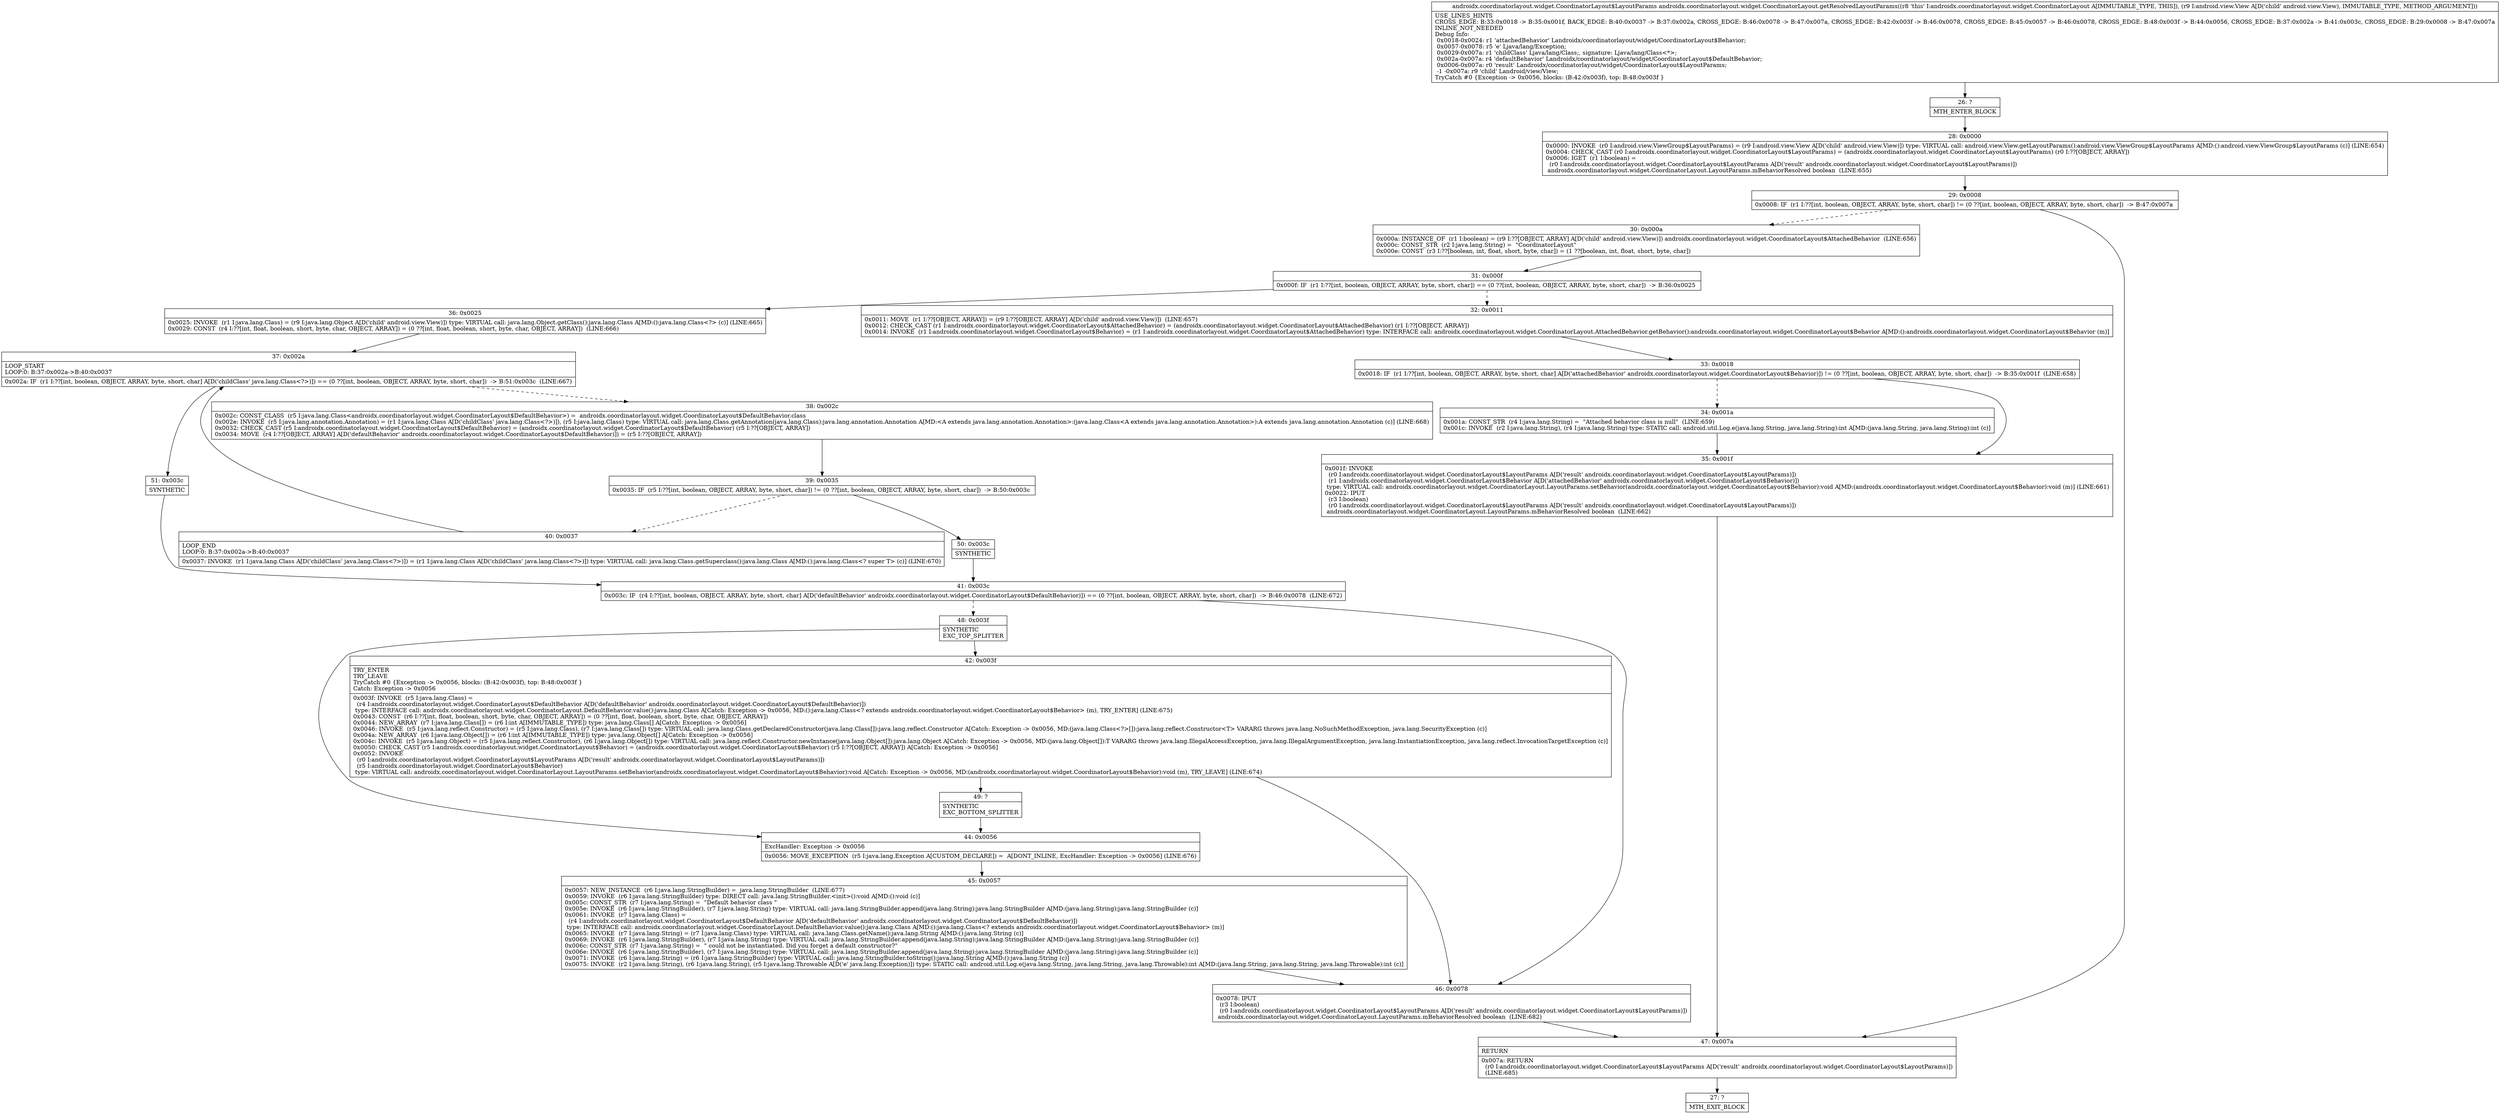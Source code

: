 digraph "CFG forandroidx.coordinatorlayout.widget.CoordinatorLayout.getResolvedLayoutParams(Landroid\/view\/View;)Landroidx\/coordinatorlayout\/widget\/CoordinatorLayout$LayoutParams;" {
Node_26 [shape=record,label="{26\:\ ?|MTH_ENTER_BLOCK\l}"];
Node_28 [shape=record,label="{28\:\ 0x0000|0x0000: INVOKE  (r0 I:android.view.ViewGroup$LayoutParams) = (r9 I:android.view.View A[D('child' android.view.View)]) type: VIRTUAL call: android.view.View.getLayoutParams():android.view.ViewGroup$LayoutParams A[MD:():android.view.ViewGroup$LayoutParams (c)] (LINE:654)\l0x0004: CHECK_CAST (r0 I:androidx.coordinatorlayout.widget.CoordinatorLayout$LayoutParams) = (androidx.coordinatorlayout.widget.CoordinatorLayout$LayoutParams) (r0 I:??[OBJECT, ARRAY]) \l0x0006: IGET  (r1 I:boolean) = \l  (r0 I:androidx.coordinatorlayout.widget.CoordinatorLayout$LayoutParams A[D('result' androidx.coordinatorlayout.widget.CoordinatorLayout$LayoutParams)])\l androidx.coordinatorlayout.widget.CoordinatorLayout.LayoutParams.mBehaviorResolved boolean  (LINE:655)\l}"];
Node_29 [shape=record,label="{29\:\ 0x0008|0x0008: IF  (r1 I:??[int, boolean, OBJECT, ARRAY, byte, short, char]) != (0 ??[int, boolean, OBJECT, ARRAY, byte, short, char])  \-\> B:47:0x007a \l}"];
Node_30 [shape=record,label="{30\:\ 0x000a|0x000a: INSTANCE_OF  (r1 I:boolean) = (r9 I:??[OBJECT, ARRAY] A[D('child' android.view.View)]) androidx.coordinatorlayout.widget.CoordinatorLayout$AttachedBehavior  (LINE:656)\l0x000c: CONST_STR  (r2 I:java.lang.String) =  \"CoordinatorLayout\" \l0x000e: CONST  (r3 I:??[boolean, int, float, short, byte, char]) = (1 ??[boolean, int, float, short, byte, char]) \l}"];
Node_31 [shape=record,label="{31\:\ 0x000f|0x000f: IF  (r1 I:??[int, boolean, OBJECT, ARRAY, byte, short, char]) == (0 ??[int, boolean, OBJECT, ARRAY, byte, short, char])  \-\> B:36:0x0025 \l}"];
Node_32 [shape=record,label="{32\:\ 0x0011|0x0011: MOVE  (r1 I:??[OBJECT, ARRAY]) = (r9 I:??[OBJECT, ARRAY] A[D('child' android.view.View)])  (LINE:657)\l0x0012: CHECK_CAST (r1 I:androidx.coordinatorlayout.widget.CoordinatorLayout$AttachedBehavior) = (androidx.coordinatorlayout.widget.CoordinatorLayout$AttachedBehavior) (r1 I:??[OBJECT, ARRAY]) \l0x0014: INVOKE  (r1 I:androidx.coordinatorlayout.widget.CoordinatorLayout$Behavior) = (r1 I:androidx.coordinatorlayout.widget.CoordinatorLayout$AttachedBehavior) type: INTERFACE call: androidx.coordinatorlayout.widget.CoordinatorLayout.AttachedBehavior.getBehavior():androidx.coordinatorlayout.widget.CoordinatorLayout$Behavior A[MD:():androidx.coordinatorlayout.widget.CoordinatorLayout$Behavior (m)]\l}"];
Node_33 [shape=record,label="{33\:\ 0x0018|0x0018: IF  (r1 I:??[int, boolean, OBJECT, ARRAY, byte, short, char] A[D('attachedBehavior' androidx.coordinatorlayout.widget.CoordinatorLayout$Behavior)]) != (0 ??[int, boolean, OBJECT, ARRAY, byte, short, char])  \-\> B:35:0x001f  (LINE:658)\l}"];
Node_34 [shape=record,label="{34\:\ 0x001a|0x001a: CONST_STR  (r4 I:java.lang.String) =  \"Attached behavior class is null\"  (LINE:659)\l0x001c: INVOKE  (r2 I:java.lang.String), (r4 I:java.lang.String) type: STATIC call: android.util.Log.e(java.lang.String, java.lang.String):int A[MD:(java.lang.String, java.lang.String):int (c)]\l}"];
Node_35 [shape=record,label="{35\:\ 0x001f|0x001f: INVOKE  \l  (r0 I:androidx.coordinatorlayout.widget.CoordinatorLayout$LayoutParams A[D('result' androidx.coordinatorlayout.widget.CoordinatorLayout$LayoutParams)])\l  (r1 I:androidx.coordinatorlayout.widget.CoordinatorLayout$Behavior A[D('attachedBehavior' androidx.coordinatorlayout.widget.CoordinatorLayout$Behavior)])\l type: VIRTUAL call: androidx.coordinatorlayout.widget.CoordinatorLayout.LayoutParams.setBehavior(androidx.coordinatorlayout.widget.CoordinatorLayout$Behavior):void A[MD:(androidx.coordinatorlayout.widget.CoordinatorLayout$Behavior):void (m)] (LINE:661)\l0x0022: IPUT  \l  (r3 I:boolean)\l  (r0 I:androidx.coordinatorlayout.widget.CoordinatorLayout$LayoutParams A[D('result' androidx.coordinatorlayout.widget.CoordinatorLayout$LayoutParams)])\l androidx.coordinatorlayout.widget.CoordinatorLayout.LayoutParams.mBehaviorResolved boolean  (LINE:662)\l}"];
Node_36 [shape=record,label="{36\:\ 0x0025|0x0025: INVOKE  (r1 I:java.lang.Class) = (r9 I:java.lang.Object A[D('child' android.view.View)]) type: VIRTUAL call: java.lang.Object.getClass():java.lang.Class A[MD:():java.lang.Class\<?\> (c)] (LINE:665)\l0x0029: CONST  (r4 I:??[int, float, boolean, short, byte, char, OBJECT, ARRAY]) = (0 ??[int, float, boolean, short, byte, char, OBJECT, ARRAY])  (LINE:666)\l}"];
Node_37 [shape=record,label="{37\:\ 0x002a|LOOP_START\lLOOP:0: B:37:0x002a\-\>B:40:0x0037\l|0x002a: IF  (r1 I:??[int, boolean, OBJECT, ARRAY, byte, short, char] A[D('childClass' java.lang.Class\<?\>)]) == (0 ??[int, boolean, OBJECT, ARRAY, byte, short, char])  \-\> B:51:0x003c  (LINE:667)\l}"];
Node_38 [shape=record,label="{38\:\ 0x002c|0x002c: CONST_CLASS  (r5 I:java.lang.Class\<androidx.coordinatorlayout.widget.CoordinatorLayout$DefaultBehavior\>) =  androidx.coordinatorlayout.widget.CoordinatorLayout$DefaultBehavior.class \l0x002e: INVOKE  (r5 I:java.lang.annotation.Annotation) = (r1 I:java.lang.Class A[D('childClass' java.lang.Class\<?\>)]), (r5 I:java.lang.Class) type: VIRTUAL call: java.lang.Class.getAnnotation(java.lang.Class):java.lang.annotation.Annotation A[MD:\<A extends java.lang.annotation.Annotation\>:(java.lang.Class\<A extends java.lang.annotation.Annotation\>):A extends java.lang.annotation.Annotation (c)] (LINE:668)\l0x0032: CHECK_CAST (r5 I:androidx.coordinatorlayout.widget.CoordinatorLayout$DefaultBehavior) = (androidx.coordinatorlayout.widget.CoordinatorLayout$DefaultBehavior) (r5 I:??[OBJECT, ARRAY]) \l0x0034: MOVE  (r4 I:??[OBJECT, ARRAY] A[D('defaultBehavior' androidx.coordinatorlayout.widget.CoordinatorLayout$DefaultBehavior)]) = (r5 I:??[OBJECT, ARRAY]) \l}"];
Node_39 [shape=record,label="{39\:\ 0x0035|0x0035: IF  (r5 I:??[int, boolean, OBJECT, ARRAY, byte, short, char]) != (0 ??[int, boolean, OBJECT, ARRAY, byte, short, char])  \-\> B:50:0x003c \l}"];
Node_40 [shape=record,label="{40\:\ 0x0037|LOOP_END\lLOOP:0: B:37:0x002a\-\>B:40:0x0037\l|0x0037: INVOKE  (r1 I:java.lang.Class A[D('childClass' java.lang.Class\<?\>)]) = (r1 I:java.lang.Class A[D('childClass' java.lang.Class\<?\>)]) type: VIRTUAL call: java.lang.Class.getSuperclass():java.lang.Class A[MD:():java.lang.Class\<? super T\> (c)] (LINE:670)\l}"];
Node_50 [shape=record,label="{50\:\ 0x003c|SYNTHETIC\l}"];
Node_41 [shape=record,label="{41\:\ 0x003c|0x003c: IF  (r4 I:??[int, boolean, OBJECT, ARRAY, byte, short, char] A[D('defaultBehavior' androidx.coordinatorlayout.widget.CoordinatorLayout$DefaultBehavior)]) == (0 ??[int, boolean, OBJECT, ARRAY, byte, short, char])  \-\> B:46:0x0078  (LINE:672)\l}"];
Node_46 [shape=record,label="{46\:\ 0x0078|0x0078: IPUT  \l  (r3 I:boolean)\l  (r0 I:androidx.coordinatorlayout.widget.CoordinatorLayout$LayoutParams A[D('result' androidx.coordinatorlayout.widget.CoordinatorLayout$LayoutParams)])\l androidx.coordinatorlayout.widget.CoordinatorLayout.LayoutParams.mBehaviorResolved boolean  (LINE:682)\l}"];
Node_48 [shape=record,label="{48\:\ 0x003f|SYNTHETIC\lEXC_TOP_SPLITTER\l}"];
Node_42 [shape=record,label="{42\:\ 0x003f|TRY_ENTER\lTRY_LEAVE\lTryCatch #0 \{Exception \-\> 0x0056, blocks: (B:42:0x003f), top: B:48:0x003f \}\lCatch: Exception \-\> 0x0056\l|0x003f: INVOKE  (r5 I:java.lang.Class) = \l  (r4 I:androidx.coordinatorlayout.widget.CoordinatorLayout$DefaultBehavior A[D('defaultBehavior' androidx.coordinatorlayout.widget.CoordinatorLayout$DefaultBehavior)])\l type: INTERFACE call: androidx.coordinatorlayout.widget.CoordinatorLayout.DefaultBehavior.value():java.lang.Class A[Catch: Exception \-\> 0x0056, MD:():java.lang.Class\<? extends androidx.coordinatorlayout.widget.CoordinatorLayout$Behavior\> (m), TRY_ENTER] (LINE:675)\l0x0043: CONST  (r6 I:??[int, float, boolean, short, byte, char, OBJECT, ARRAY]) = (0 ??[int, float, boolean, short, byte, char, OBJECT, ARRAY]) \l0x0044: NEW_ARRAY  (r7 I:java.lang.Class[]) = (r6 I:int A[IMMUTABLE_TYPE]) type: java.lang.Class[] A[Catch: Exception \-\> 0x0056]\l0x0046: INVOKE  (r5 I:java.lang.reflect.Constructor) = (r5 I:java.lang.Class), (r7 I:java.lang.Class[]) type: VIRTUAL call: java.lang.Class.getDeclaredConstructor(java.lang.Class[]):java.lang.reflect.Constructor A[Catch: Exception \-\> 0x0056, MD:(java.lang.Class\<?\>[]):java.lang.reflect.Constructor\<T\> VARARG throws java.lang.NoSuchMethodException, java.lang.SecurityException (c)]\l0x004a: NEW_ARRAY  (r6 I:java.lang.Object[]) = (r6 I:int A[IMMUTABLE_TYPE]) type: java.lang.Object[] A[Catch: Exception \-\> 0x0056]\l0x004c: INVOKE  (r5 I:java.lang.Object) = (r5 I:java.lang.reflect.Constructor), (r6 I:java.lang.Object[]) type: VIRTUAL call: java.lang.reflect.Constructor.newInstance(java.lang.Object[]):java.lang.Object A[Catch: Exception \-\> 0x0056, MD:(java.lang.Object[]):T VARARG throws java.lang.IllegalAccessException, java.lang.IllegalArgumentException, java.lang.InstantiationException, java.lang.reflect.InvocationTargetException (c)]\l0x0050: CHECK_CAST (r5 I:androidx.coordinatorlayout.widget.CoordinatorLayout$Behavior) = (androidx.coordinatorlayout.widget.CoordinatorLayout$Behavior) (r5 I:??[OBJECT, ARRAY]) A[Catch: Exception \-\> 0x0056]\l0x0052: INVOKE  \l  (r0 I:androidx.coordinatorlayout.widget.CoordinatorLayout$LayoutParams A[D('result' androidx.coordinatorlayout.widget.CoordinatorLayout$LayoutParams)])\l  (r5 I:androidx.coordinatorlayout.widget.CoordinatorLayout$Behavior)\l type: VIRTUAL call: androidx.coordinatorlayout.widget.CoordinatorLayout.LayoutParams.setBehavior(androidx.coordinatorlayout.widget.CoordinatorLayout$Behavior):void A[Catch: Exception \-\> 0x0056, MD:(androidx.coordinatorlayout.widget.CoordinatorLayout$Behavior):void (m), TRY_LEAVE] (LINE:674)\l}"];
Node_49 [shape=record,label="{49\:\ ?|SYNTHETIC\lEXC_BOTTOM_SPLITTER\l}"];
Node_44 [shape=record,label="{44\:\ 0x0056|ExcHandler: Exception \-\> 0x0056\l|0x0056: MOVE_EXCEPTION  (r5 I:java.lang.Exception A[CUSTOM_DECLARE]) =  A[DONT_INLINE, ExcHandler: Exception \-\> 0x0056] (LINE:676)\l}"];
Node_45 [shape=record,label="{45\:\ 0x0057|0x0057: NEW_INSTANCE  (r6 I:java.lang.StringBuilder) =  java.lang.StringBuilder  (LINE:677)\l0x0059: INVOKE  (r6 I:java.lang.StringBuilder) type: DIRECT call: java.lang.StringBuilder.\<init\>():void A[MD:():void (c)]\l0x005c: CONST_STR  (r7 I:java.lang.String) =  \"Default behavior class \" \l0x005e: INVOKE  (r6 I:java.lang.StringBuilder), (r7 I:java.lang.String) type: VIRTUAL call: java.lang.StringBuilder.append(java.lang.String):java.lang.StringBuilder A[MD:(java.lang.String):java.lang.StringBuilder (c)]\l0x0061: INVOKE  (r7 I:java.lang.Class) = \l  (r4 I:androidx.coordinatorlayout.widget.CoordinatorLayout$DefaultBehavior A[D('defaultBehavior' androidx.coordinatorlayout.widget.CoordinatorLayout$DefaultBehavior)])\l type: INTERFACE call: androidx.coordinatorlayout.widget.CoordinatorLayout.DefaultBehavior.value():java.lang.Class A[MD:():java.lang.Class\<? extends androidx.coordinatorlayout.widget.CoordinatorLayout$Behavior\> (m)]\l0x0065: INVOKE  (r7 I:java.lang.String) = (r7 I:java.lang.Class) type: VIRTUAL call: java.lang.Class.getName():java.lang.String A[MD:():java.lang.String (c)]\l0x0069: INVOKE  (r6 I:java.lang.StringBuilder), (r7 I:java.lang.String) type: VIRTUAL call: java.lang.StringBuilder.append(java.lang.String):java.lang.StringBuilder A[MD:(java.lang.String):java.lang.StringBuilder (c)]\l0x006c: CONST_STR  (r7 I:java.lang.String) =  \" could not be instantiated. Did you forget a default constructor?\" \l0x006e: INVOKE  (r6 I:java.lang.StringBuilder), (r7 I:java.lang.String) type: VIRTUAL call: java.lang.StringBuilder.append(java.lang.String):java.lang.StringBuilder A[MD:(java.lang.String):java.lang.StringBuilder (c)]\l0x0071: INVOKE  (r6 I:java.lang.String) = (r6 I:java.lang.StringBuilder) type: VIRTUAL call: java.lang.StringBuilder.toString():java.lang.String A[MD:():java.lang.String (c)]\l0x0075: INVOKE  (r2 I:java.lang.String), (r6 I:java.lang.String), (r5 I:java.lang.Throwable A[D('e' java.lang.Exception)]) type: STATIC call: android.util.Log.e(java.lang.String, java.lang.String, java.lang.Throwable):int A[MD:(java.lang.String, java.lang.String, java.lang.Throwable):int (c)]\l}"];
Node_51 [shape=record,label="{51\:\ 0x003c|SYNTHETIC\l}"];
Node_47 [shape=record,label="{47\:\ 0x007a|RETURN\l|0x007a: RETURN  \l  (r0 I:androidx.coordinatorlayout.widget.CoordinatorLayout$LayoutParams A[D('result' androidx.coordinatorlayout.widget.CoordinatorLayout$LayoutParams)])\l  (LINE:685)\l}"];
Node_27 [shape=record,label="{27\:\ ?|MTH_EXIT_BLOCK\l}"];
MethodNode[shape=record,label="{androidx.coordinatorlayout.widget.CoordinatorLayout$LayoutParams androidx.coordinatorlayout.widget.CoordinatorLayout.getResolvedLayoutParams((r8 'this' I:androidx.coordinatorlayout.widget.CoordinatorLayout A[IMMUTABLE_TYPE, THIS]), (r9 I:android.view.View A[D('child' android.view.View), IMMUTABLE_TYPE, METHOD_ARGUMENT]))  | USE_LINES_HINTS\lCROSS_EDGE: B:33:0x0018 \-\> B:35:0x001f, BACK_EDGE: B:40:0x0037 \-\> B:37:0x002a, CROSS_EDGE: B:46:0x0078 \-\> B:47:0x007a, CROSS_EDGE: B:42:0x003f \-\> B:46:0x0078, CROSS_EDGE: B:45:0x0057 \-\> B:46:0x0078, CROSS_EDGE: B:48:0x003f \-\> B:44:0x0056, CROSS_EDGE: B:37:0x002a \-\> B:41:0x003c, CROSS_EDGE: B:29:0x0008 \-\> B:47:0x007a\lINLINE_NOT_NEEDED\lDebug Info:\l  0x0018\-0x0024: r1 'attachedBehavior' Landroidx\/coordinatorlayout\/widget\/CoordinatorLayout$Behavior;\l  0x0057\-0x0078: r5 'e' Ljava\/lang\/Exception;\l  0x0029\-0x007a: r1 'childClass' Ljava\/lang\/Class;, signature: Ljava\/lang\/Class\<*\>;\l  0x002a\-0x007a: r4 'defaultBehavior' Landroidx\/coordinatorlayout\/widget\/CoordinatorLayout$DefaultBehavior;\l  0x0006\-0x007a: r0 'result' Landroidx\/coordinatorlayout\/widget\/CoordinatorLayout$LayoutParams;\l  \-1 \-0x007a: r9 'child' Landroid\/view\/View;\lTryCatch #0 \{Exception \-\> 0x0056, blocks: (B:42:0x003f), top: B:48:0x003f \}\l}"];
MethodNode -> Node_26;Node_26 -> Node_28;
Node_28 -> Node_29;
Node_29 -> Node_30[style=dashed];
Node_29 -> Node_47;
Node_30 -> Node_31;
Node_31 -> Node_32[style=dashed];
Node_31 -> Node_36;
Node_32 -> Node_33;
Node_33 -> Node_34[style=dashed];
Node_33 -> Node_35;
Node_34 -> Node_35;
Node_35 -> Node_47;
Node_36 -> Node_37;
Node_37 -> Node_38[style=dashed];
Node_37 -> Node_51;
Node_38 -> Node_39;
Node_39 -> Node_40[style=dashed];
Node_39 -> Node_50;
Node_40 -> Node_37;
Node_50 -> Node_41;
Node_41 -> Node_46;
Node_41 -> Node_48[style=dashed];
Node_46 -> Node_47;
Node_48 -> Node_42;
Node_48 -> Node_44;
Node_42 -> Node_46;
Node_42 -> Node_49;
Node_49 -> Node_44;
Node_44 -> Node_45;
Node_45 -> Node_46;
Node_51 -> Node_41;
Node_47 -> Node_27;
}

